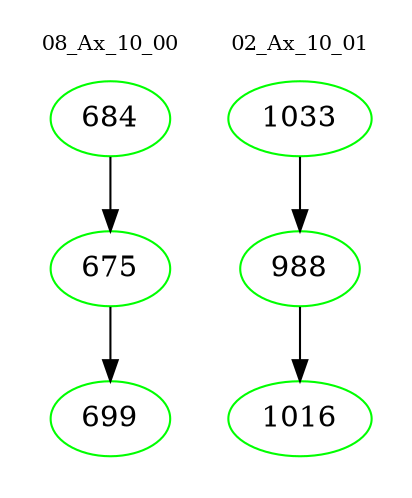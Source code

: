 digraph{
subgraph cluster_0 {
color = white
label = "08_Ax_10_00";
fontsize=10;
T0_684 [label="684", color="green"]
T0_684 -> T0_675 [color="black"]
T0_675 [label="675", color="green"]
T0_675 -> T0_699 [color="black"]
T0_699 [label="699", color="green"]
}
subgraph cluster_1 {
color = white
label = "02_Ax_10_01";
fontsize=10;
T1_1033 [label="1033", color="green"]
T1_1033 -> T1_988 [color="black"]
T1_988 [label="988", color="green"]
T1_988 -> T1_1016 [color="black"]
T1_1016 [label="1016", color="green"]
}
}
